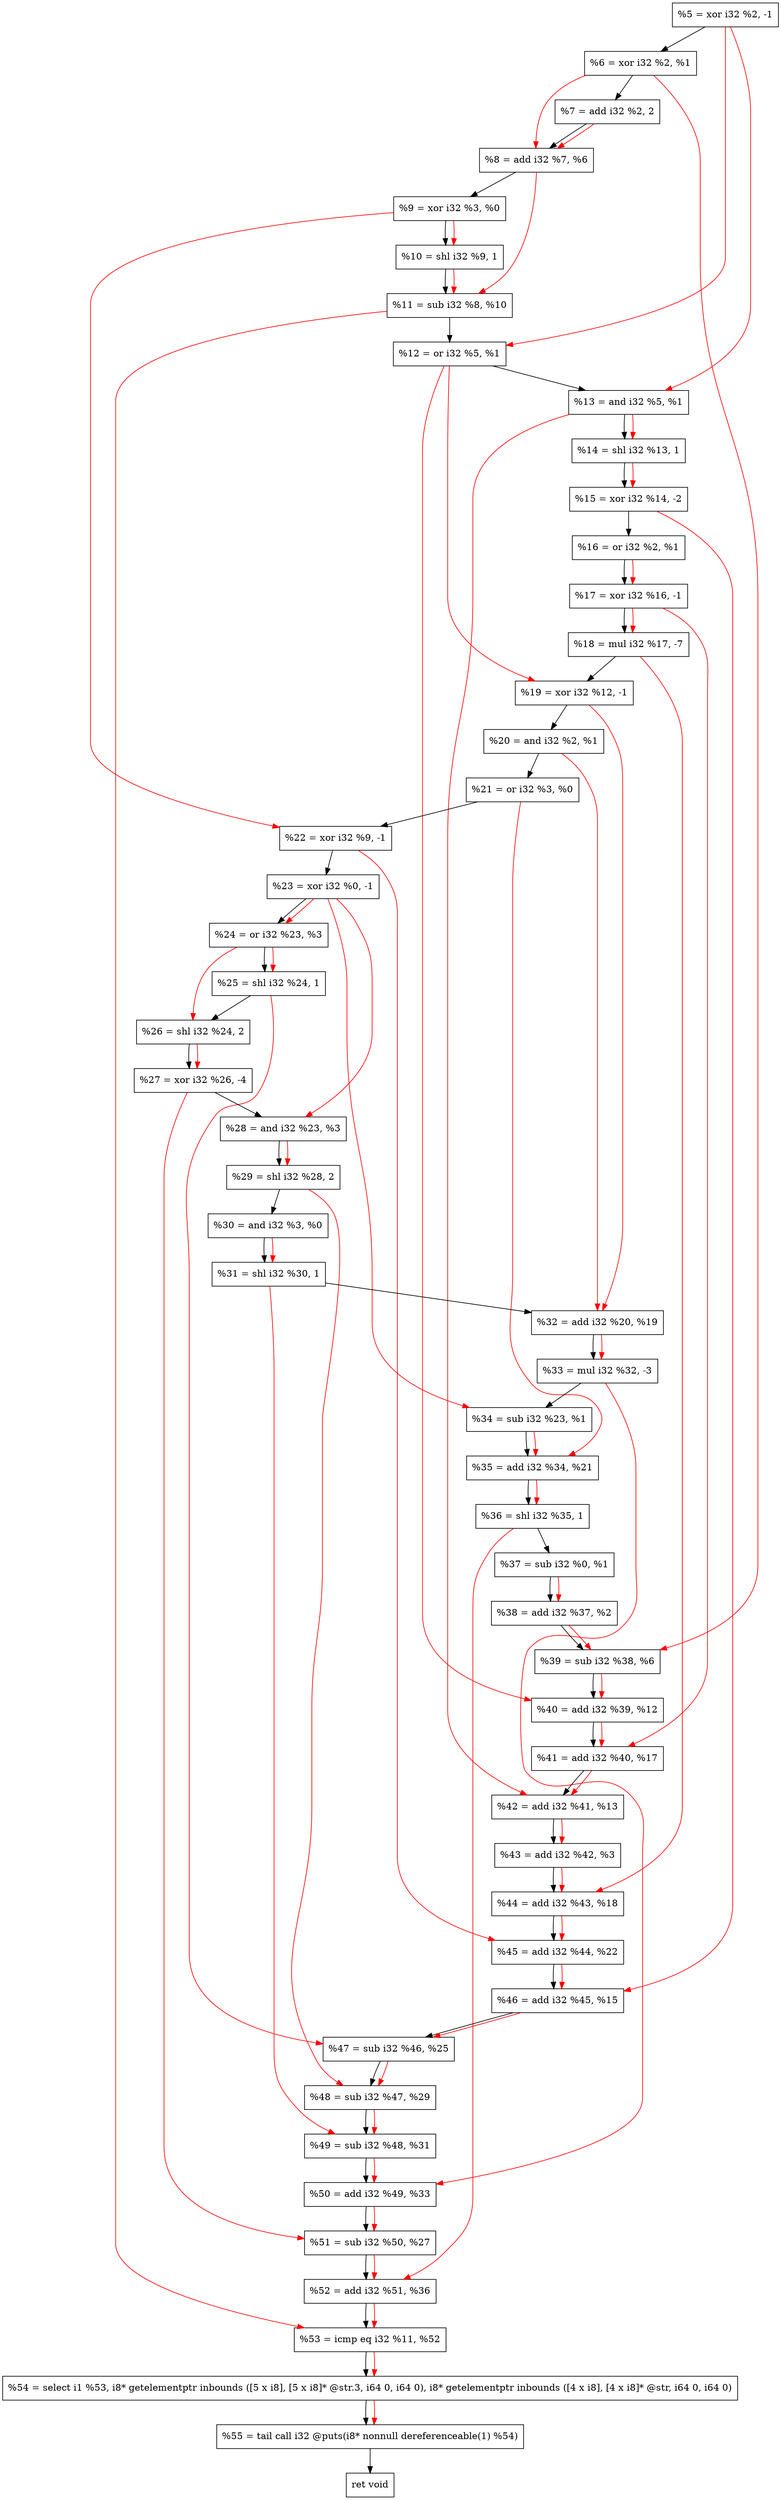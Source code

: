 digraph "DFG for'crackme' function" {
	Node0x109cd80[shape=record, label="  %5 = xor i32 %2, -1"];
	Node0x109cdf0[shape=record, label="  %6 = xor i32 %2, %1"];
	Node0x109ce90[shape=record, label="  %7 = add i32 %2, 2"];
	Node0x109cf00[shape=record, label="  %8 = add i32 %7, %6"];
	Node0x109cf70[shape=record, label="  %9 = xor i32 %3, %0"];
	Node0x109d010[shape=record, label="  %10 = shl i32 %9, 1"];
	Node0x109d080[shape=record, label="  %11 = sub i32 %8, %10"];
	Node0x109d0f0[shape=record, label="  %12 = or i32 %5, %1"];
	Node0x109d160[shape=record, label="  %13 = and i32 %5, %1"];
	Node0x109d1d0[shape=record, label="  %14 = shl i32 %13, 1"];
	Node0x109d270[shape=record, label="  %15 = xor i32 %14, -2"];
	Node0x109d2e0[shape=record, label="  %16 = or i32 %2, %1"];
	Node0x109d350[shape=record, label="  %17 = xor i32 %16, -1"];
	Node0x109d3f0[shape=record, label="  %18 = mul i32 %17, -7"];
	Node0x109d460[shape=record, label="  %19 = xor i32 %12, -1"];
	Node0x109d4d0[shape=record, label="  %20 = and i32 %2, %1"];
	Node0x109d540[shape=record, label="  %21 = or i32 %3, %0"];
	Node0x109d5b0[shape=record, label="  %22 = xor i32 %9, -1"];
	Node0x109d620[shape=record, label="  %23 = xor i32 %0, -1"];
	Node0x109d690[shape=record, label="  %24 = or i32 %23, %3"];
	Node0x109d700[shape=record, label="  %25 = shl i32 %24, 1"];
	Node0x109d770[shape=record, label="  %26 = shl i32 %24, 2"];
	Node0x109d810[shape=record, label="  %27 = xor i32 %26, -4"];
	Node0x109d880[shape=record, label="  %28 = and i32 %23, %3"];
	Node0x109d8f0[shape=record, label="  %29 = shl i32 %28, 2"];
	Node0x109d960[shape=record, label="  %30 = and i32 %3, %0"];
	Node0x109d9d0[shape=record, label="  %31 = shl i32 %30, 1"];
	Node0x109da40[shape=record, label="  %32 = add i32 %20, %19"];
	Node0x109dcf0[shape=record, label="  %33 = mul i32 %32, -3"];
	Node0x109dd60[shape=record, label="  %34 = sub i32 %23, %1"];
	Node0x109ddd0[shape=record, label="  %35 = add i32 %34, %21"];
	Node0x109de40[shape=record, label="  %36 = shl i32 %35, 1"];
	Node0x109deb0[shape=record, label="  %37 = sub i32 %0, %1"];
	Node0x109df20[shape=record, label="  %38 = add i32 %37, %2"];
	Node0x109df90[shape=record, label="  %39 = sub i32 %38, %6"];
	Node0x109e000[shape=record, label="  %40 = add i32 %39, %12"];
	Node0x109e070[shape=record, label="  %41 = add i32 %40, %17"];
	Node0x109e0e0[shape=record, label="  %42 = add i32 %41, %13"];
	Node0x109e150[shape=record, label="  %43 = add i32 %42, %3"];
	Node0x109e1c0[shape=record, label="  %44 = add i32 %43, %18"];
	Node0x109e230[shape=record, label="  %45 = add i32 %44, %22"];
	Node0x109e2a0[shape=record, label="  %46 = add i32 %45, %15"];
	Node0x109e310[shape=record, label="  %47 = sub i32 %46, %25"];
	Node0x109e380[shape=record, label="  %48 = sub i32 %47, %29"];
	Node0x109e3f0[shape=record, label="  %49 = sub i32 %48, %31"];
	Node0x109e460[shape=record, label="  %50 = add i32 %49, %33"];
	Node0x109e4d0[shape=record, label="  %51 = sub i32 %50, %27"];
	Node0x109e540[shape=record, label="  %52 = add i32 %51, %36"];
	Node0x109e5b0[shape=record, label="  %53 = icmp eq i32 %11, %52"];
	Node0x103d268[shape=record, label="  %54 = select i1 %53, i8* getelementptr inbounds ([5 x i8], [5 x i8]* @str.3, i64 0, i64 0), i8* getelementptr inbounds ([4 x i8], [4 x i8]* @str, i64 0, i64 0)"];
	Node0x109ea50[shape=record, label="  %55 = tail call i32 @puts(i8* nonnull dereferenceable(1) %54)"];
	Node0x109eaa0[shape=record, label="  ret void"];
	Node0x109cd80 -> Node0x109cdf0;
	Node0x109cdf0 -> Node0x109ce90;
	Node0x109ce90 -> Node0x109cf00;
	Node0x109cf00 -> Node0x109cf70;
	Node0x109cf70 -> Node0x109d010;
	Node0x109d010 -> Node0x109d080;
	Node0x109d080 -> Node0x109d0f0;
	Node0x109d0f0 -> Node0x109d160;
	Node0x109d160 -> Node0x109d1d0;
	Node0x109d1d0 -> Node0x109d270;
	Node0x109d270 -> Node0x109d2e0;
	Node0x109d2e0 -> Node0x109d350;
	Node0x109d350 -> Node0x109d3f0;
	Node0x109d3f0 -> Node0x109d460;
	Node0x109d460 -> Node0x109d4d0;
	Node0x109d4d0 -> Node0x109d540;
	Node0x109d540 -> Node0x109d5b0;
	Node0x109d5b0 -> Node0x109d620;
	Node0x109d620 -> Node0x109d690;
	Node0x109d690 -> Node0x109d700;
	Node0x109d700 -> Node0x109d770;
	Node0x109d770 -> Node0x109d810;
	Node0x109d810 -> Node0x109d880;
	Node0x109d880 -> Node0x109d8f0;
	Node0x109d8f0 -> Node0x109d960;
	Node0x109d960 -> Node0x109d9d0;
	Node0x109d9d0 -> Node0x109da40;
	Node0x109da40 -> Node0x109dcf0;
	Node0x109dcf0 -> Node0x109dd60;
	Node0x109dd60 -> Node0x109ddd0;
	Node0x109ddd0 -> Node0x109de40;
	Node0x109de40 -> Node0x109deb0;
	Node0x109deb0 -> Node0x109df20;
	Node0x109df20 -> Node0x109df90;
	Node0x109df90 -> Node0x109e000;
	Node0x109e000 -> Node0x109e070;
	Node0x109e070 -> Node0x109e0e0;
	Node0x109e0e0 -> Node0x109e150;
	Node0x109e150 -> Node0x109e1c0;
	Node0x109e1c0 -> Node0x109e230;
	Node0x109e230 -> Node0x109e2a0;
	Node0x109e2a0 -> Node0x109e310;
	Node0x109e310 -> Node0x109e380;
	Node0x109e380 -> Node0x109e3f0;
	Node0x109e3f0 -> Node0x109e460;
	Node0x109e460 -> Node0x109e4d0;
	Node0x109e4d0 -> Node0x109e540;
	Node0x109e540 -> Node0x109e5b0;
	Node0x109e5b0 -> Node0x103d268;
	Node0x103d268 -> Node0x109ea50;
	Node0x109ea50 -> Node0x109eaa0;
edge [color=red]
	Node0x109ce90 -> Node0x109cf00;
	Node0x109cdf0 -> Node0x109cf00;
	Node0x109cf70 -> Node0x109d010;
	Node0x109cf00 -> Node0x109d080;
	Node0x109d010 -> Node0x109d080;
	Node0x109cd80 -> Node0x109d0f0;
	Node0x109cd80 -> Node0x109d160;
	Node0x109d160 -> Node0x109d1d0;
	Node0x109d1d0 -> Node0x109d270;
	Node0x109d2e0 -> Node0x109d350;
	Node0x109d350 -> Node0x109d3f0;
	Node0x109d0f0 -> Node0x109d460;
	Node0x109cf70 -> Node0x109d5b0;
	Node0x109d620 -> Node0x109d690;
	Node0x109d690 -> Node0x109d700;
	Node0x109d690 -> Node0x109d770;
	Node0x109d770 -> Node0x109d810;
	Node0x109d620 -> Node0x109d880;
	Node0x109d880 -> Node0x109d8f0;
	Node0x109d960 -> Node0x109d9d0;
	Node0x109d4d0 -> Node0x109da40;
	Node0x109d460 -> Node0x109da40;
	Node0x109da40 -> Node0x109dcf0;
	Node0x109d620 -> Node0x109dd60;
	Node0x109dd60 -> Node0x109ddd0;
	Node0x109d540 -> Node0x109ddd0;
	Node0x109ddd0 -> Node0x109de40;
	Node0x109deb0 -> Node0x109df20;
	Node0x109df20 -> Node0x109df90;
	Node0x109cdf0 -> Node0x109df90;
	Node0x109df90 -> Node0x109e000;
	Node0x109d0f0 -> Node0x109e000;
	Node0x109e000 -> Node0x109e070;
	Node0x109d350 -> Node0x109e070;
	Node0x109e070 -> Node0x109e0e0;
	Node0x109d160 -> Node0x109e0e0;
	Node0x109e0e0 -> Node0x109e150;
	Node0x109e150 -> Node0x109e1c0;
	Node0x109d3f0 -> Node0x109e1c0;
	Node0x109e1c0 -> Node0x109e230;
	Node0x109d5b0 -> Node0x109e230;
	Node0x109e230 -> Node0x109e2a0;
	Node0x109d270 -> Node0x109e2a0;
	Node0x109e2a0 -> Node0x109e310;
	Node0x109d700 -> Node0x109e310;
	Node0x109e310 -> Node0x109e380;
	Node0x109d8f0 -> Node0x109e380;
	Node0x109e380 -> Node0x109e3f0;
	Node0x109d9d0 -> Node0x109e3f0;
	Node0x109e3f0 -> Node0x109e460;
	Node0x109dcf0 -> Node0x109e460;
	Node0x109e460 -> Node0x109e4d0;
	Node0x109d810 -> Node0x109e4d0;
	Node0x109e4d0 -> Node0x109e540;
	Node0x109de40 -> Node0x109e540;
	Node0x109d080 -> Node0x109e5b0;
	Node0x109e540 -> Node0x109e5b0;
	Node0x109e5b0 -> Node0x103d268;
	Node0x103d268 -> Node0x109ea50;
}
